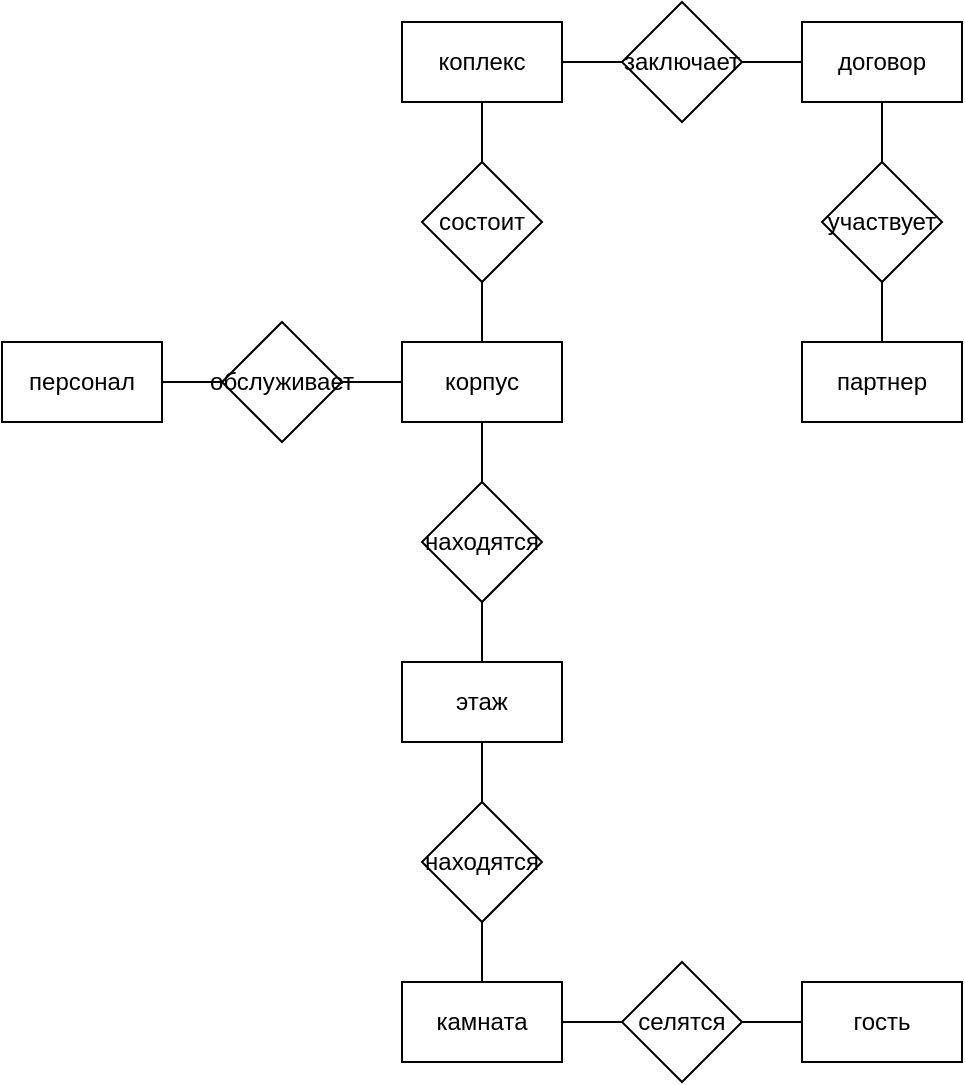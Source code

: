 <mxfile version="23.1.1" type="device">
  <diagram name="Страница — 1" id="8WIds7PG1X79uPIWogeA">
    <mxGraphModel dx="1434" dy="780" grid="1" gridSize="10" guides="1" tooltips="1" connect="1" arrows="1" fold="1" page="1" pageScale="1" pageWidth="827" pageHeight="1169" math="0" shadow="0">
      <root>
        <mxCell id="0" />
        <mxCell id="1" parent="0" />
        <mxCell id="PfocAfKpUtuI6_qairTb-1" value="коплекс" style="whiteSpace=wrap;html=1;" vertex="1" parent="1">
          <mxGeometry x="360" y="40" width="80" height="40" as="geometry" />
        </mxCell>
        <mxCell id="PfocAfKpUtuI6_qairTb-2" value="корпус" style="whiteSpace=wrap;html=1;" vertex="1" parent="1">
          <mxGeometry x="360" y="200" width="80" height="40" as="geometry" />
        </mxCell>
        <mxCell id="PfocAfKpUtuI6_qairTb-3" value="этаж" style="whiteSpace=wrap;html=1;" vertex="1" parent="1">
          <mxGeometry x="360" y="360" width="80" height="40" as="geometry" />
        </mxCell>
        <mxCell id="PfocAfKpUtuI6_qairTb-4" value="камната" style="whiteSpace=wrap;html=1;" vertex="1" parent="1">
          <mxGeometry x="360" y="520" width="80" height="40" as="geometry" />
        </mxCell>
        <mxCell id="PfocAfKpUtuI6_qairTb-5" value="гость" style="whiteSpace=wrap;html=1;" vertex="1" parent="1">
          <mxGeometry x="560" y="520" width="80" height="40" as="geometry" />
        </mxCell>
        <mxCell id="PfocAfKpUtuI6_qairTb-6" value="персонал" style="whiteSpace=wrap;html=1;" vertex="1" parent="1">
          <mxGeometry x="160" y="200" width="80" height="40" as="geometry" />
        </mxCell>
        <mxCell id="PfocAfKpUtuI6_qairTb-7" value="состоит" style="rhombus;whiteSpace=wrap;html=1;" vertex="1" parent="1">
          <mxGeometry x="370" y="110" width="60" height="60" as="geometry" />
        </mxCell>
        <mxCell id="PfocAfKpUtuI6_qairTb-8" value="находятся" style="rhombus;whiteSpace=wrap;html=1;" vertex="1" parent="1">
          <mxGeometry x="370" y="270" width="60" height="60" as="geometry" />
        </mxCell>
        <mxCell id="PfocAfKpUtuI6_qairTb-9" value="находятся" style="rhombus;whiteSpace=wrap;html=1;" vertex="1" parent="1">
          <mxGeometry x="370" y="430" width="60" height="60" as="geometry" />
        </mxCell>
        <mxCell id="PfocAfKpUtuI6_qairTb-10" value="селятся" style="rhombus;whiteSpace=wrap;html=1;" vertex="1" parent="1">
          <mxGeometry x="470" y="510" width="60" height="60" as="geometry" />
        </mxCell>
        <mxCell id="PfocAfKpUtuI6_qairTb-11" value="обслуживает" style="rhombus;whiteSpace=wrap;html=1;" vertex="1" parent="1">
          <mxGeometry x="270" y="190" width="60" height="60" as="geometry" />
        </mxCell>
        <mxCell id="PfocAfKpUtuI6_qairTb-12" value="договор" style="whiteSpace=wrap;html=1;" vertex="1" parent="1">
          <mxGeometry x="560" y="40" width="80" height="40" as="geometry" />
        </mxCell>
        <mxCell id="PfocAfKpUtuI6_qairTb-13" value="заключает" style="rhombus;whiteSpace=wrap;html=1;" vertex="1" parent="1">
          <mxGeometry x="470" y="30" width="60" height="60" as="geometry" />
        </mxCell>
        <mxCell id="PfocAfKpUtuI6_qairTb-15" value="партнер" style="whiteSpace=wrap;html=1;" vertex="1" parent="1">
          <mxGeometry x="560" y="200" width="80" height="40" as="geometry" />
        </mxCell>
        <mxCell id="PfocAfKpUtuI6_qairTb-16" value="участвует" style="rhombus;whiteSpace=wrap;html=1;" vertex="1" parent="1">
          <mxGeometry x="570" y="110" width="60" height="60" as="geometry" />
        </mxCell>
        <mxCell id="PfocAfKpUtuI6_qairTb-17" value="" style="endArrow=none;html=1;rounded=0;entryX=0.5;entryY=1;entryDx=0;entryDy=0;exitX=0.5;exitY=0;exitDx=0;exitDy=0;" edge="1" parent="1" source="PfocAfKpUtuI6_qairTb-7" target="PfocAfKpUtuI6_qairTb-1">
          <mxGeometry width="50" height="50" relative="1" as="geometry">
            <mxPoint x="380" y="400" as="sourcePoint" />
            <mxPoint x="430" y="350" as="targetPoint" />
          </mxGeometry>
        </mxCell>
        <mxCell id="PfocAfKpUtuI6_qairTb-18" value="" style="endArrow=none;html=1;rounded=0;entryX=0.5;entryY=1;entryDx=0;entryDy=0;exitX=0.5;exitY=0;exitDx=0;exitDy=0;" edge="1" parent="1" source="PfocAfKpUtuI6_qairTb-2" target="PfocAfKpUtuI6_qairTb-7">
          <mxGeometry width="50" height="50" relative="1" as="geometry">
            <mxPoint x="410" y="120" as="sourcePoint" />
            <mxPoint x="410" y="90" as="targetPoint" />
          </mxGeometry>
        </mxCell>
        <mxCell id="PfocAfKpUtuI6_qairTb-19" value="" style="endArrow=none;html=1;rounded=0;entryX=0.5;entryY=1;entryDx=0;entryDy=0;exitX=0.5;exitY=0;exitDx=0;exitDy=0;" edge="1" parent="1" source="PfocAfKpUtuI6_qairTb-8" target="PfocAfKpUtuI6_qairTb-2">
          <mxGeometry width="50" height="50" relative="1" as="geometry">
            <mxPoint x="410" y="210" as="sourcePoint" />
            <mxPoint x="410" y="180" as="targetPoint" />
          </mxGeometry>
        </mxCell>
        <mxCell id="PfocAfKpUtuI6_qairTb-20" value="" style="endArrow=none;html=1;rounded=0;entryX=0.5;entryY=1;entryDx=0;entryDy=0;exitX=0.5;exitY=0;exitDx=0;exitDy=0;" edge="1" parent="1" source="PfocAfKpUtuI6_qairTb-3" target="PfocAfKpUtuI6_qairTb-8">
          <mxGeometry width="50" height="50" relative="1" as="geometry">
            <mxPoint x="410" y="280" as="sourcePoint" />
            <mxPoint x="410" y="250" as="targetPoint" />
          </mxGeometry>
        </mxCell>
        <mxCell id="PfocAfKpUtuI6_qairTb-21" value="" style="endArrow=none;html=1;rounded=0;entryX=0.5;entryY=0;entryDx=0;entryDy=0;exitX=0.5;exitY=1;exitDx=0;exitDy=0;" edge="1" parent="1" source="PfocAfKpUtuI6_qairTb-3" target="PfocAfKpUtuI6_qairTb-9">
          <mxGeometry width="50" height="50" relative="1" as="geometry">
            <mxPoint x="430" y="420" as="sourcePoint" />
            <mxPoint x="410" y="340" as="targetPoint" />
          </mxGeometry>
        </mxCell>
        <mxCell id="PfocAfKpUtuI6_qairTb-22" value="" style="endArrow=none;html=1;rounded=0;entryX=0.5;entryY=1;entryDx=0;entryDy=0;exitX=0.5;exitY=0;exitDx=0;exitDy=0;" edge="1" parent="1" source="PfocAfKpUtuI6_qairTb-4" target="PfocAfKpUtuI6_qairTb-9">
          <mxGeometry width="50" height="50" relative="1" as="geometry">
            <mxPoint x="420" y="380" as="sourcePoint" />
            <mxPoint x="420" y="350" as="targetPoint" />
          </mxGeometry>
        </mxCell>
        <mxCell id="PfocAfKpUtuI6_qairTb-23" value="" style="endArrow=none;html=1;rounded=0;entryX=1;entryY=0.5;entryDx=0;entryDy=0;exitX=0;exitY=0.5;exitDx=0;exitDy=0;" edge="1" parent="1" source="PfocAfKpUtuI6_qairTb-10" target="PfocAfKpUtuI6_qairTb-4">
          <mxGeometry width="50" height="50" relative="1" as="geometry">
            <mxPoint x="460" y="500" as="sourcePoint" />
            <mxPoint x="410" y="500" as="targetPoint" />
          </mxGeometry>
        </mxCell>
        <mxCell id="PfocAfKpUtuI6_qairTb-24" value="" style="endArrow=none;html=1;rounded=0;entryX=0;entryY=0.5;entryDx=0;entryDy=0;exitX=1;exitY=0.5;exitDx=0;exitDy=0;" edge="1" parent="1" source="PfocAfKpUtuI6_qairTb-10" target="PfocAfKpUtuI6_qairTb-5">
          <mxGeometry width="50" height="50" relative="1" as="geometry">
            <mxPoint x="480" y="550" as="sourcePoint" />
            <mxPoint x="450" y="550" as="targetPoint" />
          </mxGeometry>
        </mxCell>
        <mxCell id="PfocAfKpUtuI6_qairTb-25" value="" style="endArrow=none;html=1;rounded=0;entryX=1;entryY=0.5;entryDx=0;entryDy=0;exitX=0;exitY=0.5;exitDx=0;exitDy=0;" edge="1" parent="1" source="PfocAfKpUtuI6_qairTb-11" target="PfocAfKpUtuI6_qairTb-6">
          <mxGeometry width="50" height="50" relative="1" as="geometry">
            <mxPoint x="490" y="560" as="sourcePoint" />
            <mxPoint x="460" y="560" as="targetPoint" />
          </mxGeometry>
        </mxCell>
        <mxCell id="PfocAfKpUtuI6_qairTb-26" value="" style="endArrow=none;html=1;rounded=0;entryX=0;entryY=0.5;entryDx=0;entryDy=0;exitX=1;exitY=0.5;exitDx=0;exitDy=0;" edge="1" parent="1" source="PfocAfKpUtuI6_qairTb-1" target="PfocAfKpUtuI6_qairTb-13">
          <mxGeometry width="50" height="50" relative="1" as="geometry">
            <mxPoint x="500" y="570" as="sourcePoint" />
            <mxPoint x="470" y="570" as="targetPoint" />
          </mxGeometry>
        </mxCell>
        <mxCell id="PfocAfKpUtuI6_qairTb-27" value="" style="endArrow=none;html=1;rounded=0;entryX=1;entryY=0.5;entryDx=0;entryDy=0;exitX=0;exitY=0.5;exitDx=0;exitDy=0;" edge="1" parent="1" source="PfocAfKpUtuI6_qairTb-12" target="PfocAfKpUtuI6_qairTb-13">
          <mxGeometry width="50" height="50" relative="1" as="geometry">
            <mxPoint x="450" y="70" as="sourcePoint" />
            <mxPoint x="480" y="70" as="targetPoint" />
          </mxGeometry>
        </mxCell>
        <mxCell id="PfocAfKpUtuI6_qairTb-28" value="" style="endArrow=none;html=1;rounded=0;entryX=0.5;entryY=1;entryDx=0;entryDy=0;exitX=0.5;exitY=0;exitDx=0;exitDy=0;" edge="1" parent="1" source="PfocAfKpUtuI6_qairTb-16" target="PfocAfKpUtuI6_qairTb-12">
          <mxGeometry width="50" height="50" relative="1" as="geometry">
            <mxPoint x="460" y="80" as="sourcePoint" />
            <mxPoint x="490" y="80" as="targetPoint" />
          </mxGeometry>
        </mxCell>
        <mxCell id="PfocAfKpUtuI6_qairTb-29" value="" style="endArrow=none;html=1;rounded=0;entryX=0.5;entryY=1;entryDx=0;entryDy=0;exitX=0.5;exitY=0;exitDx=0;exitDy=0;" edge="1" parent="1" source="PfocAfKpUtuI6_qairTb-15" target="PfocAfKpUtuI6_qairTb-16">
          <mxGeometry width="50" height="50" relative="1" as="geometry">
            <mxPoint x="610" y="120" as="sourcePoint" />
            <mxPoint x="610" y="90" as="targetPoint" />
          </mxGeometry>
        </mxCell>
        <mxCell id="PfocAfKpUtuI6_qairTb-30" value="" style="endArrow=none;html=1;rounded=0;entryX=0;entryY=0.5;entryDx=0;entryDy=0;exitX=1;exitY=0.5;exitDx=0;exitDy=0;" edge="1" parent="1" source="PfocAfKpUtuI6_qairTb-11" target="PfocAfKpUtuI6_qairTb-2">
          <mxGeometry width="50" height="50" relative="1" as="geometry">
            <mxPoint x="620" y="130" as="sourcePoint" />
            <mxPoint x="620" y="100" as="targetPoint" />
          </mxGeometry>
        </mxCell>
      </root>
    </mxGraphModel>
  </diagram>
</mxfile>
